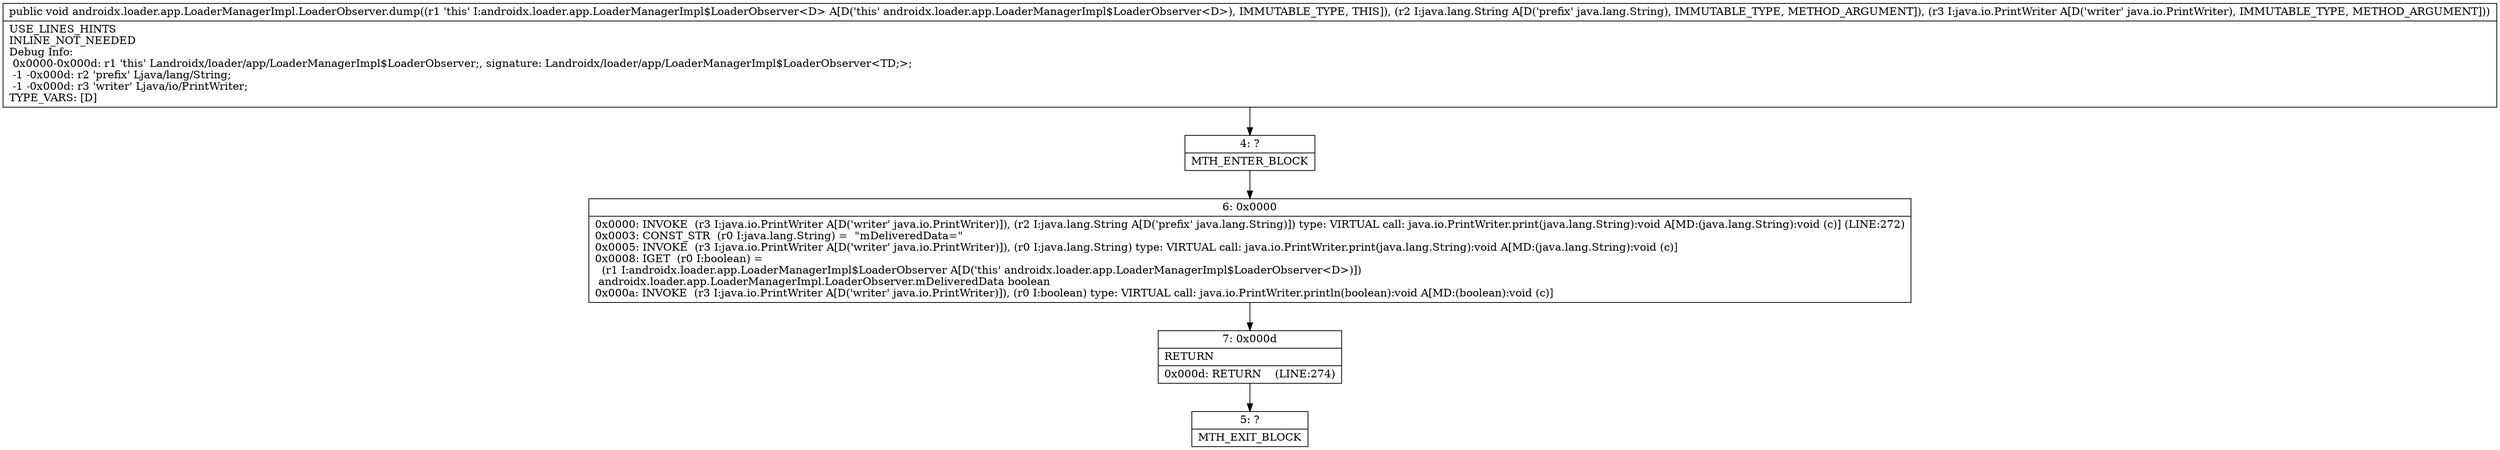 digraph "CFG forandroidx.loader.app.LoaderManagerImpl.LoaderObserver.dump(Ljava\/lang\/String;Ljava\/io\/PrintWriter;)V" {
Node_4 [shape=record,label="{4\:\ ?|MTH_ENTER_BLOCK\l}"];
Node_6 [shape=record,label="{6\:\ 0x0000|0x0000: INVOKE  (r3 I:java.io.PrintWriter A[D('writer' java.io.PrintWriter)]), (r2 I:java.lang.String A[D('prefix' java.lang.String)]) type: VIRTUAL call: java.io.PrintWriter.print(java.lang.String):void A[MD:(java.lang.String):void (c)] (LINE:272)\l0x0003: CONST_STR  (r0 I:java.lang.String) =  \"mDeliveredData=\" \l0x0005: INVOKE  (r3 I:java.io.PrintWriter A[D('writer' java.io.PrintWriter)]), (r0 I:java.lang.String) type: VIRTUAL call: java.io.PrintWriter.print(java.lang.String):void A[MD:(java.lang.String):void (c)]\l0x0008: IGET  (r0 I:boolean) = \l  (r1 I:androidx.loader.app.LoaderManagerImpl$LoaderObserver A[D('this' androidx.loader.app.LoaderManagerImpl$LoaderObserver\<D\>)])\l androidx.loader.app.LoaderManagerImpl.LoaderObserver.mDeliveredData boolean \l0x000a: INVOKE  (r3 I:java.io.PrintWriter A[D('writer' java.io.PrintWriter)]), (r0 I:boolean) type: VIRTUAL call: java.io.PrintWriter.println(boolean):void A[MD:(boolean):void (c)]\l}"];
Node_7 [shape=record,label="{7\:\ 0x000d|RETURN\l|0x000d: RETURN    (LINE:274)\l}"];
Node_5 [shape=record,label="{5\:\ ?|MTH_EXIT_BLOCK\l}"];
MethodNode[shape=record,label="{public void androidx.loader.app.LoaderManagerImpl.LoaderObserver.dump((r1 'this' I:androidx.loader.app.LoaderManagerImpl$LoaderObserver\<D\> A[D('this' androidx.loader.app.LoaderManagerImpl$LoaderObserver\<D\>), IMMUTABLE_TYPE, THIS]), (r2 I:java.lang.String A[D('prefix' java.lang.String), IMMUTABLE_TYPE, METHOD_ARGUMENT]), (r3 I:java.io.PrintWriter A[D('writer' java.io.PrintWriter), IMMUTABLE_TYPE, METHOD_ARGUMENT]))  | USE_LINES_HINTS\lINLINE_NOT_NEEDED\lDebug Info:\l  0x0000\-0x000d: r1 'this' Landroidx\/loader\/app\/LoaderManagerImpl$LoaderObserver;, signature: Landroidx\/loader\/app\/LoaderManagerImpl$LoaderObserver\<TD;\>;\l  \-1 \-0x000d: r2 'prefix' Ljava\/lang\/String;\l  \-1 \-0x000d: r3 'writer' Ljava\/io\/PrintWriter;\lTYPE_VARS: [D]\l}"];
MethodNode -> Node_4;Node_4 -> Node_6;
Node_6 -> Node_7;
Node_7 -> Node_5;
}

